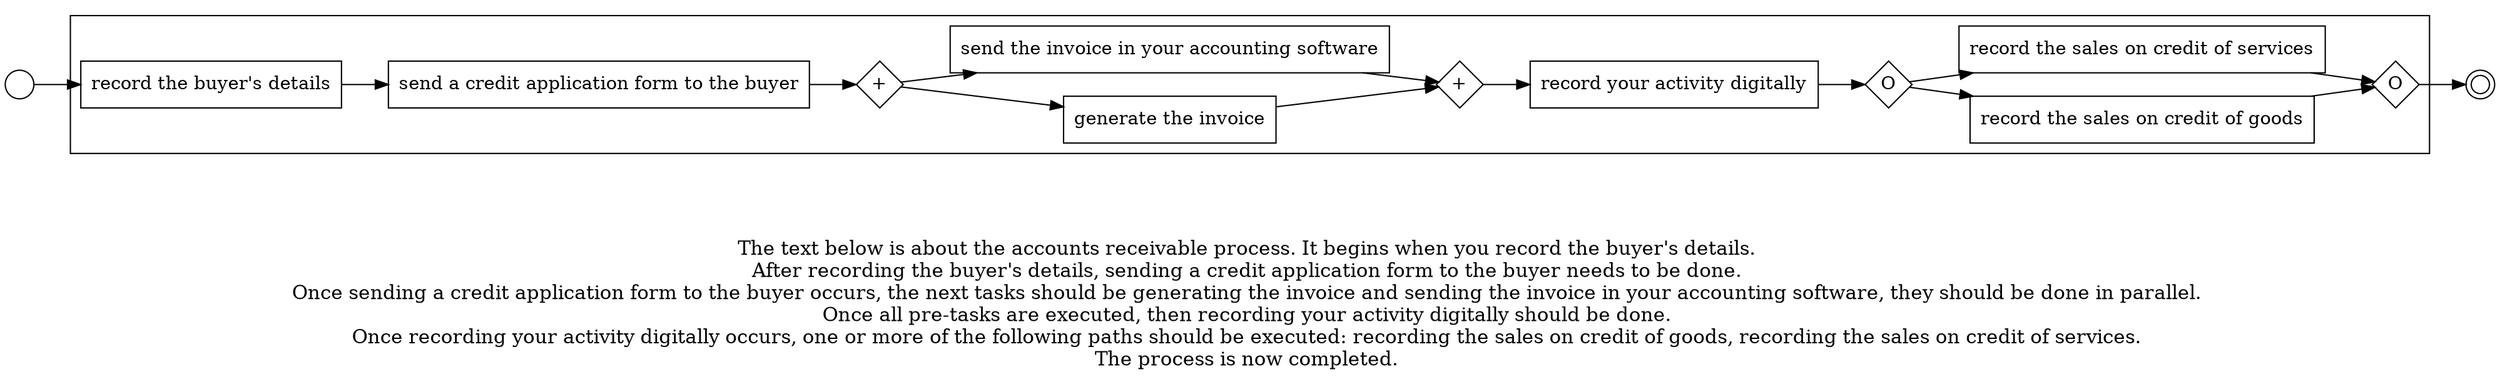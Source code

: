digraph accounts_receivable_process_12 {
	graph [rankdir=LR]
	START_NODE [label="" shape=circle width=0.3]
	subgraph CLUSTER_0 {
		"record the buyer's details" [shape=box]
		"send a credit application form to the buyer" [shape=box]
		"record the buyer's details" -> "send a credit application form to the buyer"
		"AND_SPLIT--3. Invoicing_UU9J" [label="+" fixedsize=true shape=diamond width=0.5]
		"send a credit application form to the buyer" -> "AND_SPLIT--3. Invoicing_UU9J"
		"generate the invoice" [shape=box]
		"AND_SPLIT--3. Invoicing_UU9J" -> "generate the invoice"
		"send the invoice in your accounting software" [shape=box]
		"AND_SPLIT--3. Invoicing_UU9J" -> "send the invoice in your accounting software"
		"AND_JOIN--3. Invoicing_UU9J" [label="+" fixedsize=true shape=diamond width=0.5]
		"generate the invoice" -> "AND_JOIN--3. Invoicing_UU9J"
		"send the invoice in your accounting software" -> "AND_JOIN--3. Invoicing_UU9J"
		"record your activity digitally" [shape=box]
		"AND_JOIN--3. Invoicing_UU9J" -> "record your activity digitally"
		"OR_SPLIT--5. Accounting for accounts receivable_9K8Y" [label=O fixedsize=true shape=diamond width=0.5]
		"record your activity digitally" -> "OR_SPLIT--5. Accounting for accounts receivable_9K8Y"
		"record the sales on credit of goods" [shape=box]
		"OR_SPLIT--5. Accounting for accounts receivable_9K8Y" -> "record the sales on credit of goods"
		"record the sales on credit of services" [shape=box]
		"OR_SPLIT--5. Accounting for accounts receivable_9K8Y" -> "record the sales on credit of services"
		"OR_JOIN--5. Accounting for accounts receivable_9K8Y" [label=O fixedsize=true shape=diamond width=0.5]
		"record the sales on credit of goods" -> "OR_JOIN--5. Accounting for accounts receivable_9K8Y"
		"record the sales on credit of services" -> "OR_JOIN--5. Accounting for accounts receivable_9K8Y"
	}
	START_NODE -> "record the buyer's details"
	END_NODE [label="" shape=doublecircle width=0.2]
	"OR_JOIN--5. Accounting for accounts receivable_9K8Y" -> END_NODE
	fontsize=15 label="\n\n
The text below is about the accounts receivable process. It begins when you record the buyer's details. 
After recording the buyer's details, sending a credit application form to the buyer needs to be done. 
Once sending a credit application form to the buyer occurs, the next tasks should be generating the invoice and sending the invoice in your accounting software, they should be done in parallel. 
Once all pre-tasks are executed, then recording your activity digitally should be done. 
Once recording your activity digitally occurs, one or more of the following paths should be executed: recording the sales on credit of goods, recording the sales on credit of services. 
The process is now completed. 
"
}
